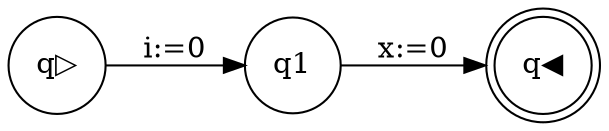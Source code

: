 digraph program_graph {rankdir=LR;
node [shape = circle]; q▷;
node [shape = doublecircle]; q◀;
node [shape = circle]
q1 -> q◀ [label = "x:=0"];
q▷ -> q1 [label = "i:=0"];
}